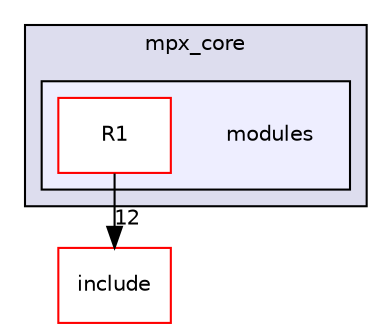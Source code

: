 digraph "/home/loudish/modustus-cs450/mpx-spring2017-modestus/mpx_core/modules" {
  compound=true
  node [ fontsize="10", fontname="Helvetica"];
  edge [ labelfontsize="10", labelfontname="Helvetica"];
  subgraph clusterdir_c7d74c6d2b184af75c765a147f90e5a0 {
    graph [ bgcolor="#ddddee", pencolor="black", label="mpx_core" fontname="Helvetica", fontsize="10", URL="dir_c7d74c6d2b184af75c765a147f90e5a0.html"]
  subgraph clusterdir_a6b7560d91d85e776e1ad77161c04894 {
    graph [ bgcolor="#eeeeff", pencolor="black", label="" URL="dir_a6b7560d91d85e776e1ad77161c04894.html"];
    dir_a6b7560d91d85e776e1ad77161c04894 [shape=plaintext label="modules"];
    dir_e61e803243efb3b270da167213e1d8c2 [shape=box label="R1" color="red" fillcolor="white" style="filled" URL="dir_e61e803243efb3b270da167213e1d8c2.html"];
  }
  }
  dir_2b2cfc5bbf2f7ab54aab1325e138d170 [shape=box label="include" fillcolor="white" style="filled" color="red" URL="dir_2b2cfc5bbf2f7ab54aab1325e138d170.html"];
  dir_e61e803243efb3b270da167213e1d8c2->dir_2b2cfc5bbf2f7ab54aab1325e138d170 [headlabel="12", labeldistance=1.5 headhref="dir_000009_000001.html"];
}

